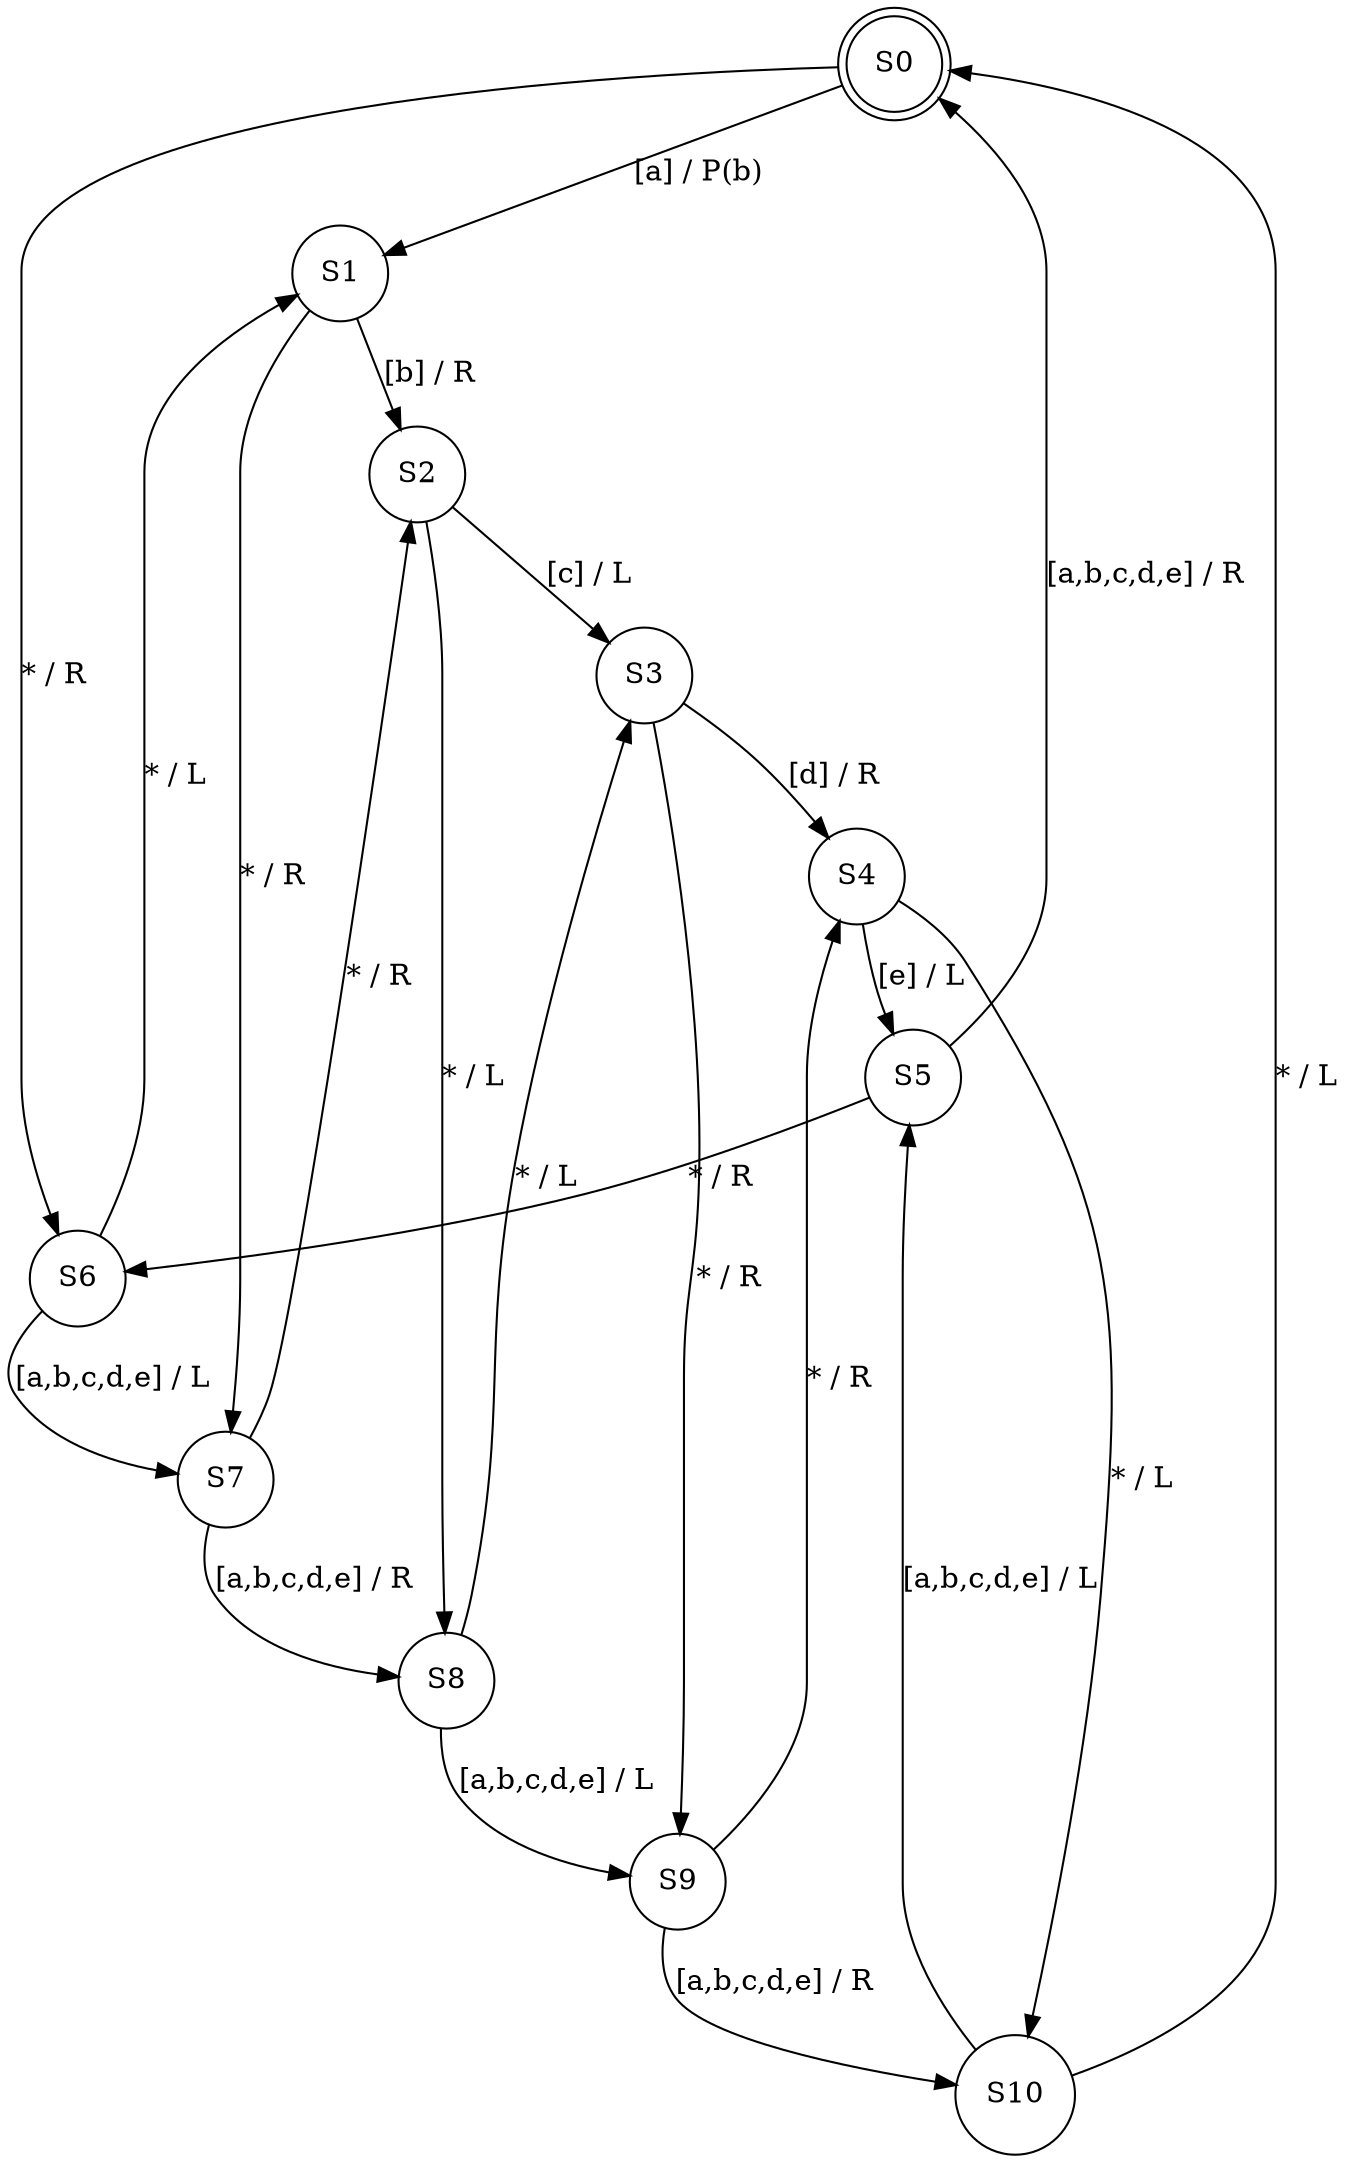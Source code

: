 digraph {
  "S0" [shape=doublecircle];
  "S1" [shape=circle];
  "S2" [shape=circle];
  "S3" [shape=circle];
  "S4" [shape=circle];
  "S5" [shape=circle];
  "S6" [shape=circle];
  "S7" [shape=circle];
  "S8" [shape=circle];
  "S9" [shape=circle];
  "S10" [shape=circle];
  "S0" -> "S1" [label="[a] / P(b)"];
  "S0" -> "S6" [label="* / R"];
  "S1" -> "S2" [label="[b] / R"];
  "S1" -> "S7" [label="* / R"];
  "S2" -> "S3" [label="[c] / L"];
  "S2" -> "S8" [label="* / L"];
  "S3" -> "S4" [label="[d] / R"];
  "S3" -> "S9" [label="* / R"];
  "S4" -> "S5" [label="[e] / L"];
  "S4" -> "S10" [label="* / L"];
  "S5" -> "S0" [label="[a,b,c,d,e] / R"];
  "S5" -> "S6" [label="* / R"];
  "S6" -> "S7" [label="[a,b,c,d,e] / L"];
  "S6" -> "S1" [label="* / L"];
  "S7" -> "S8" [label="[a,b,c,d,e] / R"];
  "S7" -> "S2" [label="* / R"];
  "S8" -> "S9" [label="[a,b,c,d,e] / L"];
  "S8" -> "S3" [label="* / L"];
  "S9" -> "S10" [label="[a,b,c,d,e] / R"];
  "S9" -> "S4" [label="* / R"];
  "S10" -> "S5" [label="[a,b,c,d,e] / L"];
  "S10" -> "S0" [label="* / L"];
}
